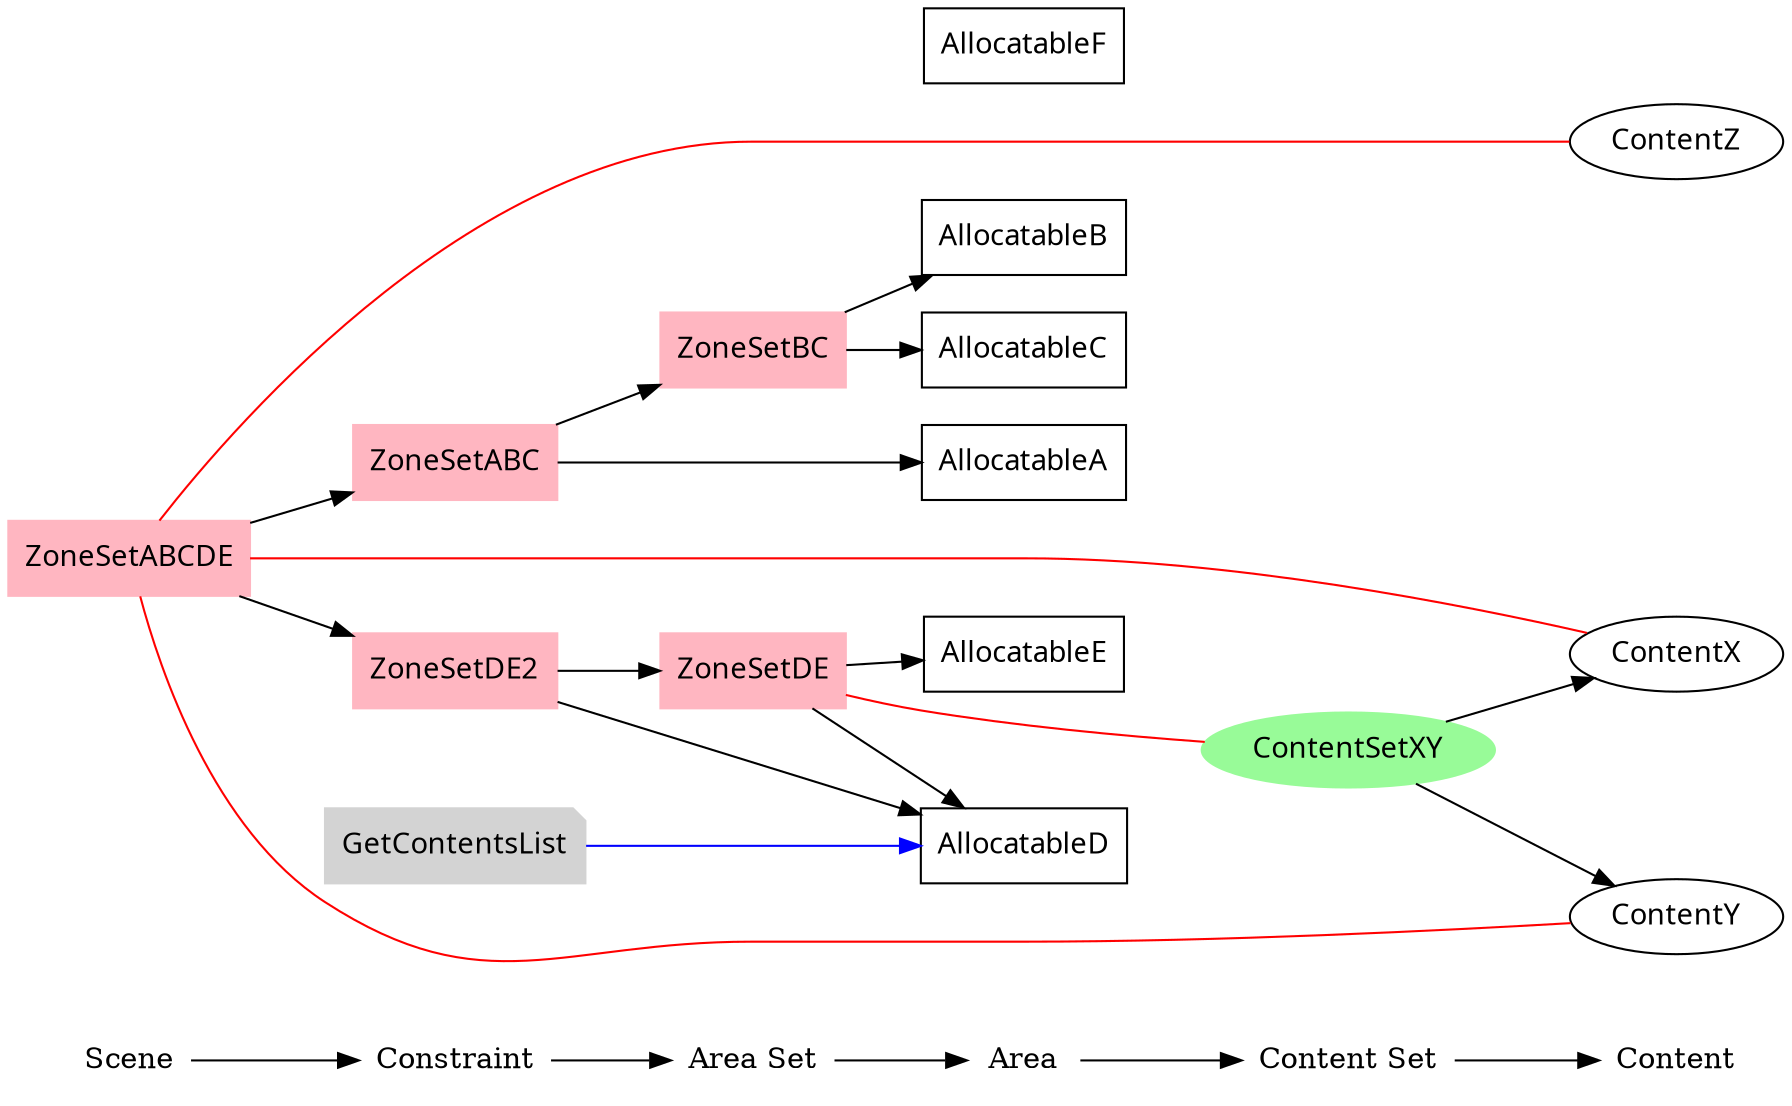 digraph rule_objects_graph {
	rankdir = LR;
	charset="utf-8";
	clusterrank = global;
	
	node [shape = plaintext];
	Scene -> Constraint -> "Area Set" -> Area -> "Content Set" -> Content; 
	{ rank = same;
		node [shape = box];
		{
			Area;

			e1 [label="AllocatableA", fontname="Meiryo UI"];
			e2 [label="AllocatableB", fontname="Meiryo UI"];
			e3 [label="AllocatableC", fontname="Meiryo UI"];
			e4 [label="AllocatableD", fontname="Meiryo UI"];
			e5 [label="AllocatableE", fontname="Meiryo UI"];
			e6 [label="AllocatableF", fontname="Meiryo UI"];
		}
	}
	
	{ rank = same;
		node [shape = ellipse];
		{
			Content;

			e7 [label="ContentX", fontname="Meiryo UI"];
			e8 [label="ContentY", fontname="Meiryo UI"];
			e9 [label="ContentZ", fontname="Meiryo UI"];

		}
	}
	
	{
		subgraph subareaset {
			"Area Set";
			node [shape = box, style = filled, color = lightpink];

			e10 [label="ZoneSetBC", fontname="Meiryo UI"];
			e11 [label="ZoneSetABC", fontname="Meiryo UI"];
			e12 [label="ZoneSetDE", fontname="Meiryo UI"];
			e13 [label="ZoneSetDE2", fontname="Meiryo UI"];
			e14 [label="ZoneSetABCDE", fontname="Meiryo UI"];

		}
	}

	e10 -> e2;
	e10 -> e3;
	e11 -> e1;
	e11 -> e10;
	e12 -> e4;
	e12 -> e5;
	e13 -> e4;
	e13 -> e12;
	e14 -> e11;
	e14 -> e13;

	
	{
		subgraph subcontentset {
			"Content Set";
			node [shape = ellipse, style = filled, color = palegreen];

			e15 [label="ContentSetXY", fontname="Meiryo UI"];

		}
	}

	e15 -> e7;
	e15 -> e8;


	

	

	e14 -> e7 [dir=none, color=red];
	e14 -> e8 [dir=none, color=red];
	e14 -> e9 [dir=none, color=red];
	

	e12 -> e15 [dir=none, color=red];
	

	subgraph scene { rank = same;
		node [shape = circle, style = filled, color = lightblue];
		{
			"Scene";

		}
	}

	{ rank = same;
		node [shape = note, style = filled, color = lightgrey];
		{
			"Constraint";
			e16 [label="GetContentsList", fontname="Meiryo UI"];
		}
	}
	
	{ rank = same;
		node [shape = note, style = filled, color = lavenderblush2];
		{
			"Constraint";
		}
	}

	{ rank = same;
		node [shape = note, style = filled, color = lightpink2];
		{
			"Constraint";
		}
	}

	e16 -> e4 [color=blue];
	

	

	
}

